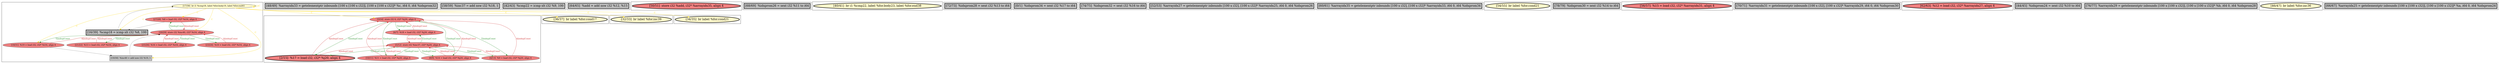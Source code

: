 
digraph G {



node909->node912 [style=solid,color=gold,label="C",penwidth=1.0,fontcolor=gold ]
node913->node912 [style=solid,color=forestgreen,label="T|indep|Const",penwidth=1.0,fontcolor=forestgreen ]
node881->node885 [style=solid,color=forestgreen,label="T|indep|Const",penwidth=1.0,fontcolor=forestgreen ]
node885->node881 [style=solid,color=firebrick3,label="A|indep|Const",penwidth=1.0,fontcolor=firebrick3 ]
node883->node882 [style=solid,color=forestgreen,label="T|indep|Const",penwidth=1.0,fontcolor=forestgreen ]
node881->node880 [style=solid,color=forestgreen,label="T|indep|Const",penwidth=1.0,fontcolor=forestgreen ]
node909->node914 [style=solid,color=gold,label="C",penwidth=1.0,fontcolor=gold ]
node909->node909 [style=solid,color=gold,label="C",penwidth=1.0,fontcolor=gold ]
node916->node913 [style=solid,color=firebrick3,label="A|indep|Const",penwidth=1.0,fontcolor=firebrick3 ]
node886->node883 [style=solid,color=firebrick3,label="A|indep|Const",penwidth=1.0,fontcolor=firebrick3 ]
node914->node909 [style=solid,color=black,label="",penwidth=0.5,fontcolor=black ]
node909->node881 [style=solid,color=gold,label="C",penwidth=1.0,fontcolor=gold ]
node915->node913 [style=solid,color=firebrick3,label="A|indep|Const",penwidth=1.0,fontcolor=firebrick3 ]
node913->node916 [style=solid,color=forestgreen,label="T|indep|Const",penwidth=1.0,fontcolor=forestgreen ]
node912->node914 [style=solid,color=black,label="",penwidth=0.5,fontcolor=black ]
node884->node881 [style=solid,color=firebrick3,label="A|indep|Const",penwidth=1.0,fontcolor=firebrick3 ]
node909->node910 [style=solid,color=gold,label="C",penwidth=1.0,fontcolor=gold ]
node910->node911 [style=solid,color=black,label="",penwidth=0.5,fontcolor=black ]
node909->node907 [style=solid,color=gold,label="C",penwidth=1.0,fontcolor=gold ]
node885->node883 [style=solid,color=firebrick3,label="A|indep|Const",penwidth=1.0,fontcolor=firebrick3 ]
node909->node913 [style=solid,color=gold,label="C",penwidth=1.0,fontcolor=gold ]
node911->node913 [style=solid,color=black,label="",penwidth=0.5,fontcolor=black ]
node909->node897 [style=solid,color=gold,label="C",penwidth=1.0,fontcolor=gold ]
node883->node886 [style=solid,color=forestgreen,label="T|indep|Const",penwidth=1.0,fontcolor=forestgreen ]
node913->node915 [style=solid,color=forestgreen,label="T|indep|Const",penwidth=1.0,fontcolor=forestgreen ]
node881->node882 [style=solid,color=forestgreen,label="T|indep|Const",penwidth=1.0,fontcolor=forestgreen ]
node912->node913 [style=solid,color=firebrick3,label="A|indep|Const",penwidth=1.0,fontcolor=firebrick3 ]
node882->node881 [style=solid,color=firebrick3,label="A|indep|Const",penwidth=1.0,fontcolor=firebrick3 ]
node882->node883 [style=solid,color=firebrick3,label="A|indep|Const",penwidth=1.0,fontcolor=firebrick3 ]
node884->node883 [style=solid,color=firebrick3,label="A|indep|Const",penwidth=1.0,fontcolor=firebrick3 ]
node880->node883 [style=solid,color=firebrick3,label="A|indep|Const",penwidth=1.0,fontcolor=firebrick3 ]
node913->node917 [style=solid,color=forestgreen,label="T|indep|Const",penwidth=1.0,fontcolor=forestgreen ]
node883->node880 [style=solid,color=forestgreen,label="T|indep|Const",penwidth=1.0,fontcolor=forestgreen ]
node917->node913 [style=solid,color=firebrick3,label="A|indep|Const",penwidth=1.0,fontcolor=firebrick3 ]
node883->node884 [style=solid,color=forestgreen,label="T|indep|Const",penwidth=1.0,fontcolor=forestgreen ]
node883->node885 [style=solid,color=forestgreen,label="T|indep|Const",penwidth=1.0,fontcolor=forestgreen ]
node881->node884 [style=solid,color=forestgreen,label="T|indep|Const",penwidth=1.0,fontcolor=forestgreen ]
node913->node910 [style=solid,color=forestgreen,label="T|indep|Const",penwidth=1.0,fontcolor=forestgreen ]
node881->node886 [style=solid,color=forestgreen,label="T|indep|Const",penwidth=1.0,fontcolor=forestgreen ]
node909->node911 [style=solid,color=gold,label="C",penwidth=1.0,fontcolor=gold ]
node910->node913 [style=solid,color=firebrick3,label="A|indep|Const",penwidth=1.0,fontcolor=firebrick3 ]
node909->node887 [style=solid,color=gold,label="C",penwidth=1.0,fontcolor=gold ]
node886->node881 [style=solid,color=firebrick3,label="A|indep|Const",penwidth=1.0,fontcolor=firebrick3 ]
node880->node881 [style=solid,color=firebrick3,label="A|indep|Const",penwidth=1.0,fontcolor=firebrick3 ]


subgraph cluster25 {


node918 [penwidth=3.0,fontsize=20,fillcolor=grey,label="[48/49]  %arrayidx33 = getelementptr inbounds [100 x [100 x i32]], [100 x [100 x i32]]* %c, i64 0, i64 %idxprom32",shape=rectangle,style=filled ]



}

subgraph cluster24 {


node917 [fillcolor=lightcoral,label="[23/24]  %10 = load i32, i32* %i16, align 4",shape=ellipse,style=filled ]
node916 [fillcolor=lightcoral,label="[21/22]  %13 = load i32, i32* %i16, align 4",shape=ellipse,style=filled ]
node915 [fillcolor=lightcoral,label="[25/26]  %16 = load i32, i32* %i16, align 4",shape=ellipse,style=filled ]
node910 [fillcolor=lightcoral,label="[18/31]  %19 = load i32, i32* %i16, align 4",shape=ellipse,style=filled ]
node909 [fillcolor=lemonchiffon,label="[17/38]  br i1 %cmp18, label %for.body19, label %for.end41",shape=ellipse,style=filled ]
node911 [fillcolor=grey,label="[19/30]  %inc40 = add nsw i32 %19, 1",shape=rectangle,style=filled ]
node914 [penwidth=3.0,fontsize=20,fillcolor=grey,label="[16/39]  %cmp18 = icmp slt i32 %8, 100",shape=rectangle,style=filled ]
node912 [fillcolor=lightcoral,label="[27/28]  %8 = load i32, i32* %i16, align 4",shape=ellipse,style=filled ]
node913 [fillcolor=lightcoral,label="[20/29]  store i32 %inc40, i32* %i16, align 4",shape=ellipse,style=filled ]



}

subgraph cluster22 {


node907 [penwidth=3.0,fontsize=20,fillcolor=lemonchiffon,label="[36/37]  br label %for.cond17",shape=ellipse,style=filled ]



}

subgraph cluster20 {


node905 [penwidth=3.0,fontsize=20,fillcolor=grey,label="[58/59]  %inc37 = add nsw i32 %18, 1",shape=rectangle,style=filled ]



}

subgraph cluster18 {


node903 [penwidth=3.0,fontsize=20,fillcolor=grey,label="[42/43]  %cmp22 = icmp slt i32 %9, 100",shape=rectangle,style=filled ]



}

subgraph cluster16 {


node901 [penwidth=3.0,fontsize=20,fillcolor=grey,label="[64/65]  %add = add nsw i32 %12, %15",shape=rectangle,style=filled ]



}

subgraph cluster17 {


node902 [penwidth=3.0,fontsize=20,fillcolor=lightcoral,label="[50/51]  store i32 %add, i32* %arrayidx35, align 4",shape=ellipse,style=filled ]



}

subgraph cluster4 {


node889 [penwidth=3.0,fontsize=20,fillcolor=grey,label="[68/69]  %idxprom26 = sext i32 %11 to i64",shape=rectangle,style=filled ]



}

subgraph cluster3 {


node888 [penwidth=3.0,fontsize=20,fillcolor=lemonchiffon,label="[40/41]  br i1 %cmp22, label %for.body23, label %for.end38",shape=ellipse,style=filled ]



}

subgraph cluster2 {


node887 [penwidth=3.0,fontsize=20,fillcolor=lemonchiffon,label="[34/35]  br label %for.cond21",shape=ellipse,style=filled ]



}

subgraph cluster1 {


node886 [fillcolor=lightcoral,label="[8/9]  %14 = load i32, i32* %j20, align 4",shape=ellipse,style=filled ]
node881 [fillcolor=lightcoral,label="[3/14]  store i32 0, i32* %j20, align 4",shape=ellipse,style=filled ]
node880 [fillcolor=lightcoral,label="[10/11]  %11 = load i32, i32* %j20, align 4",shape=ellipse,style=filled ]
node882 [penwidth=3.0,fontsize=20,fillcolor=lightcoral,label="[2/15]  %17 = load i32, i32* %j20, align 4",shape=ellipse,style=filled ]
node883 [fillcolor=lightcoral,label="[5/12]  store i32 %inc37, i32* %j20, align 4",shape=ellipse,style=filled ]
node884 [fillcolor=lightcoral,label="[4/13]  %9 = load i32, i32* %j20, align 4",shape=ellipse,style=filled ]
node885 [fillcolor=lightcoral,label="[6/7]  %18 = load i32, i32* %j20, align 4",shape=ellipse,style=filled ]



}

subgraph cluster12 {


node897 [penwidth=3.0,fontsize=20,fillcolor=lemonchiffon,label="[32/33]  br label %for.inc39",shape=ellipse,style=filled ]



}

subgraph cluster5 {


node890 [penwidth=3.0,fontsize=20,fillcolor=grey,label="[72/73]  %idxprom28 = sext i32 %13 to i64",shape=rectangle,style=filled ]



}

subgraph cluster0 {


node879 [penwidth=3.0,fontsize=20,fillcolor=grey,label="[0/1]  %idxprom34 = sext i32 %17 to i64",shape=rectangle,style=filled ]



}

subgraph cluster6 {


node891 [penwidth=3.0,fontsize=20,fillcolor=grey,label="[74/75]  %idxprom32 = sext i32 %16 to i64",shape=rectangle,style=filled ]



}

subgraph cluster14 {


node899 [penwidth=3.0,fontsize=20,fillcolor=grey,label="[52/53]  %arrayidx27 = getelementptr inbounds [100 x i32], [100 x i32]* %arrayidx25, i64 0, i64 %idxprom26",shape=rectangle,style=filled ]



}

subgraph cluster7 {


node892 [penwidth=3.0,fontsize=20,fillcolor=grey,label="[60/61]  %arrayidx35 = getelementptr inbounds [100 x i32], [100 x i32]* %arrayidx33, i64 0, i64 %idxprom34",shape=rectangle,style=filled ]



}

subgraph cluster23 {


node908 [penwidth=3.0,fontsize=20,fillcolor=lemonchiffon,label="[54/55]  br label %for.cond21",shape=ellipse,style=filled ]



}

subgraph cluster8 {


node893 [penwidth=3.0,fontsize=20,fillcolor=grey,label="[78/79]  %idxprom30 = sext i32 %14 to i64",shape=rectangle,style=filled ]



}

subgraph cluster21 {


node906 [penwidth=3.0,fontsize=20,fillcolor=lightcoral,label="[56/57]  %15 = load i32, i32* %arrayidx31, align 4",shape=ellipse,style=filled ]



}

subgraph cluster9 {


node894 [penwidth=3.0,fontsize=20,fillcolor=grey,label="[70/71]  %arrayidx31 = getelementptr inbounds [100 x i32], [100 x i32]* %arrayidx29, i64 0, i64 %idxprom30",shape=rectangle,style=filled ]



}

subgraph cluster19 {


node904 [penwidth=3.0,fontsize=20,fillcolor=lightcoral,label="[62/63]  %12 = load i32, i32* %arrayidx27, align 4",shape=ellipse,style=filled ]



}

subgraph cluster10 {


node895 [penwidth=3.0,fontsize=20,fillcolor=grey,label="[44/45]  %idxprom24 = sext i32 %10 to i64",shape=rectangle,style=filled ]



}

subgraph cluster11 {


node896 [penwidth=3.0,fontsize=20,fillcolor=grey,label="[76/77]  %arrayidx29 = getelementptr inbounds [100 x [100 x i32]], [100 x [100 x i32]]* %b, i64 0, i64 %idxprom28",shape=rectangle,style=filled ]



}

subgraph cluster13 {


node898 [penwidth=3.0,fontsize=20,fillcolor=lemonchiffon,label="[46/47]  br label %for.inc36",shape=ellipse,style=filled ]



}

subgraph cluster15 {


node900 [penwidth=3.0,fontsize=20,fillcolor=grey,label="[66/67]  %arrayidx25 = getelementptr inbounds [100 x [100 x i32]], [100 x [100 x i32]]* %a, i64 0, i64 %idxprom24",shape=rectangle,style=filled ]



}

}

